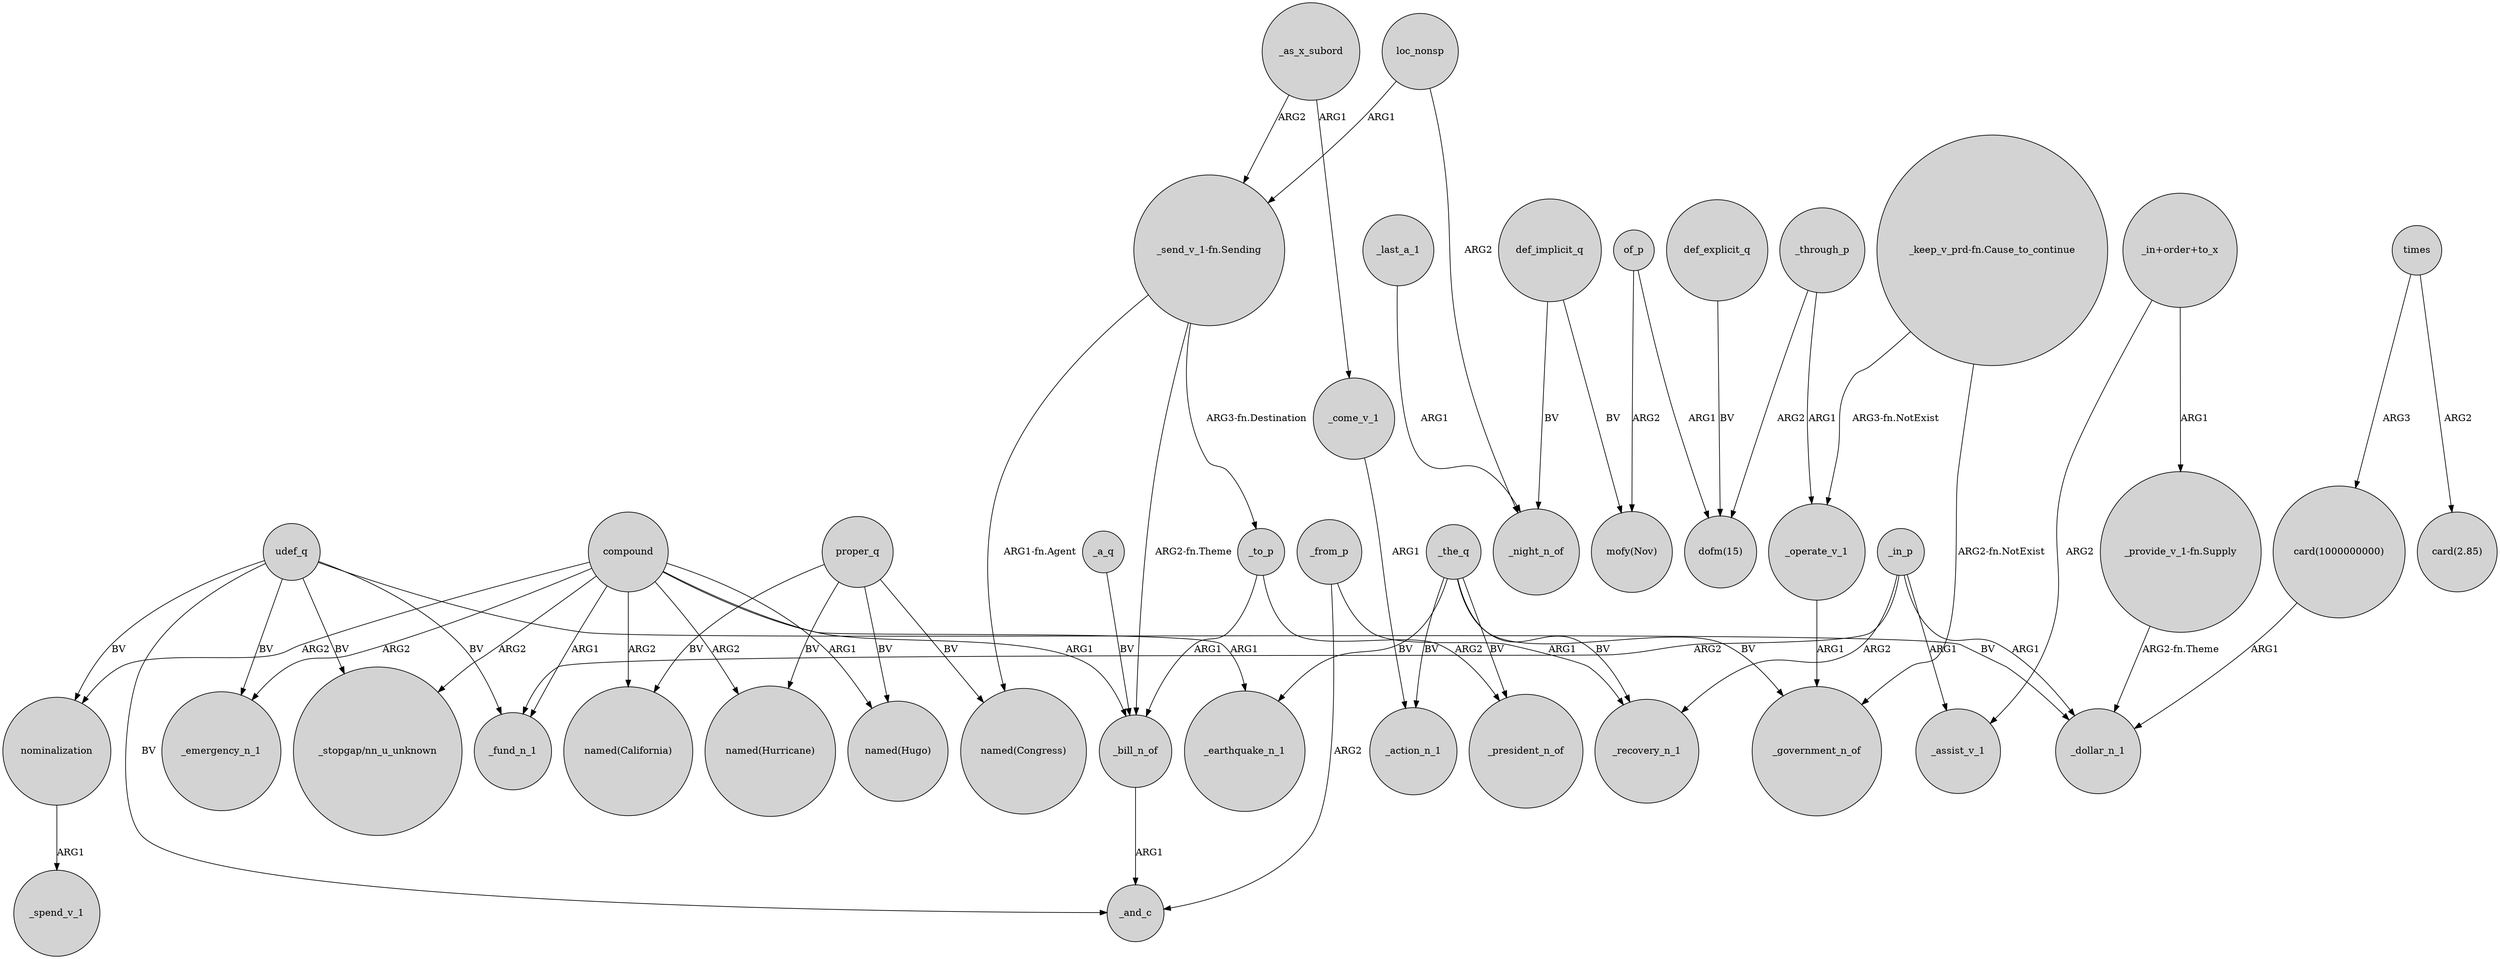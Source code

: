 digraph {
	node [shape=circle style=filled]
	_the_q -> _earthquake_n_1 [label=BV]
	compound -> _emergency_n_1 [label=ARG2]
	_to_p -> _president_n_of [label=ARG2]
	def_explicit_q -> "dofm(15)" [label=BV]
	_the_q -> _action_n_1 [label=BV]
	def_implicit_q -> _night_n_of [label=BV]
	compound -> _bill_n_of [label=ARG1]
	nominalization -> _spend_v_1 [label=ARG1]
	"_keep_v_prd-fn.Cause_to_continue" -> _operate_v_1 [label="ARG3-fn.NotExist"]
	_as_x_subord -> "_send_v_1-fn.Sending" [label=ARG2]
	_a_q -> _bill_n_of [label=BV]
	compound -> "named(Hugo)" [label=ARG1]
	udef_q -> "_stopgap/nn_u_unknown" [label=BV]
	"_send_v_1-fn.Sending" -> "named(Congress)" [label="ARG1-fn.Agent"]
	proper_q -> "named(California)" [label=BV]
	compound -> nominalization [label=ARG2]
	_in_p -> _recovery_n_1 [label=ARG2]
	_in_p -> _assist_v_1 [label=ARG1]
	"_in+order+to_x" -> "_provide_v_1-fn.Supply" [label=ARG1]
	proper_q -> "named(Congress)" [label=BV]
	_through_p -> _operate_v_1 [label=ARG1]
	times -> "card(1000000000)" [label=ARG3]
	_to_p -> _bill_n_of [label=ARG1]
	_operate_v_1 -> _government_n_of [label=ARG1]
	_from_p -> _recovery_n_1 [label=ARG1]
	_in_p -> _fund_n_1 [label=ARG2]
	_come_v_1 -> _action_n_1 [label=ARG1]
	compound -> _fund_n_1 [label=ARG1]
	_the_q -> _recovery_n_1 [label=BV]
	"_provide_v_1-fn.Supply" -> _dollar_n_1 [label="ARG2-fn.Theme"]
	"_in+order+to_x" -> _assist_v_1 [label=ARG2]
	_as_x_subord -> _come_v_1 [label=ARG1]
	udef_q -> _emergency_n_1 [label=BV]
	"_keep_v_prd-fn.Cause_to_continue" -> _government_n_of [label="ARG2-fn.NotExist"]
	"_send_v_1-fn.Sending" -> _bill_n_of [label="ARG2-fn.Theme"]
	_the_q -> _president_n_of [label=BV]
	"_send_v_1-fn.Sending" -> _to_p [label="ARG3-fn.Destination"]
	udef_q -> nominalization [label=BV]
	udef_q -> _fund_n_1 [label=BV]
	proper_q -> "named(Hugo)" [label=BV]
	compound -> "named(California)" [label=ARG2]
	_the_q -> _government_n_of [label=BV]
	loc_nonsp -> _night_n_of [label=ARG2]
	_in_p -> _dollar_n_1 [label=ARG1]
	_through_p -> "dofm(15)" [label=ARG2]
	of_p -> "mofy(Nov)" [label=ARG2]
	def_implicit_q -> "mofy(Nov)" [label=BV]
	udef_q -> _dollar_n_1 [label=BV]
	loc_nonsp -> "_send_v_1-fn.Sending" [label=ARG1]
	_bill_n_of -> _and_c [label=ARG1]
	of_p -> "dofm(15)" [label=ARG1]
	"card(1000000000)" -> _dollar_n_1 [label=ARG1]
	_from_p -> _and_c [label=ARG2]
	udef_q -> _and_c [label=BV]
	compound -> "named(Hurricane)" [label=ARG2]
	proper_q -> "named(Hurricane)" [label=BV]
	compound -> _earthquake_n_1 [label=ARG1]
	_last_a_1 -> _night_n_of [label=ARG1]
	compound -> "_stopgap/nn_u_unknown" [label=ARG2]
	times -> "card(2.85)" [label=ARG2]
}
